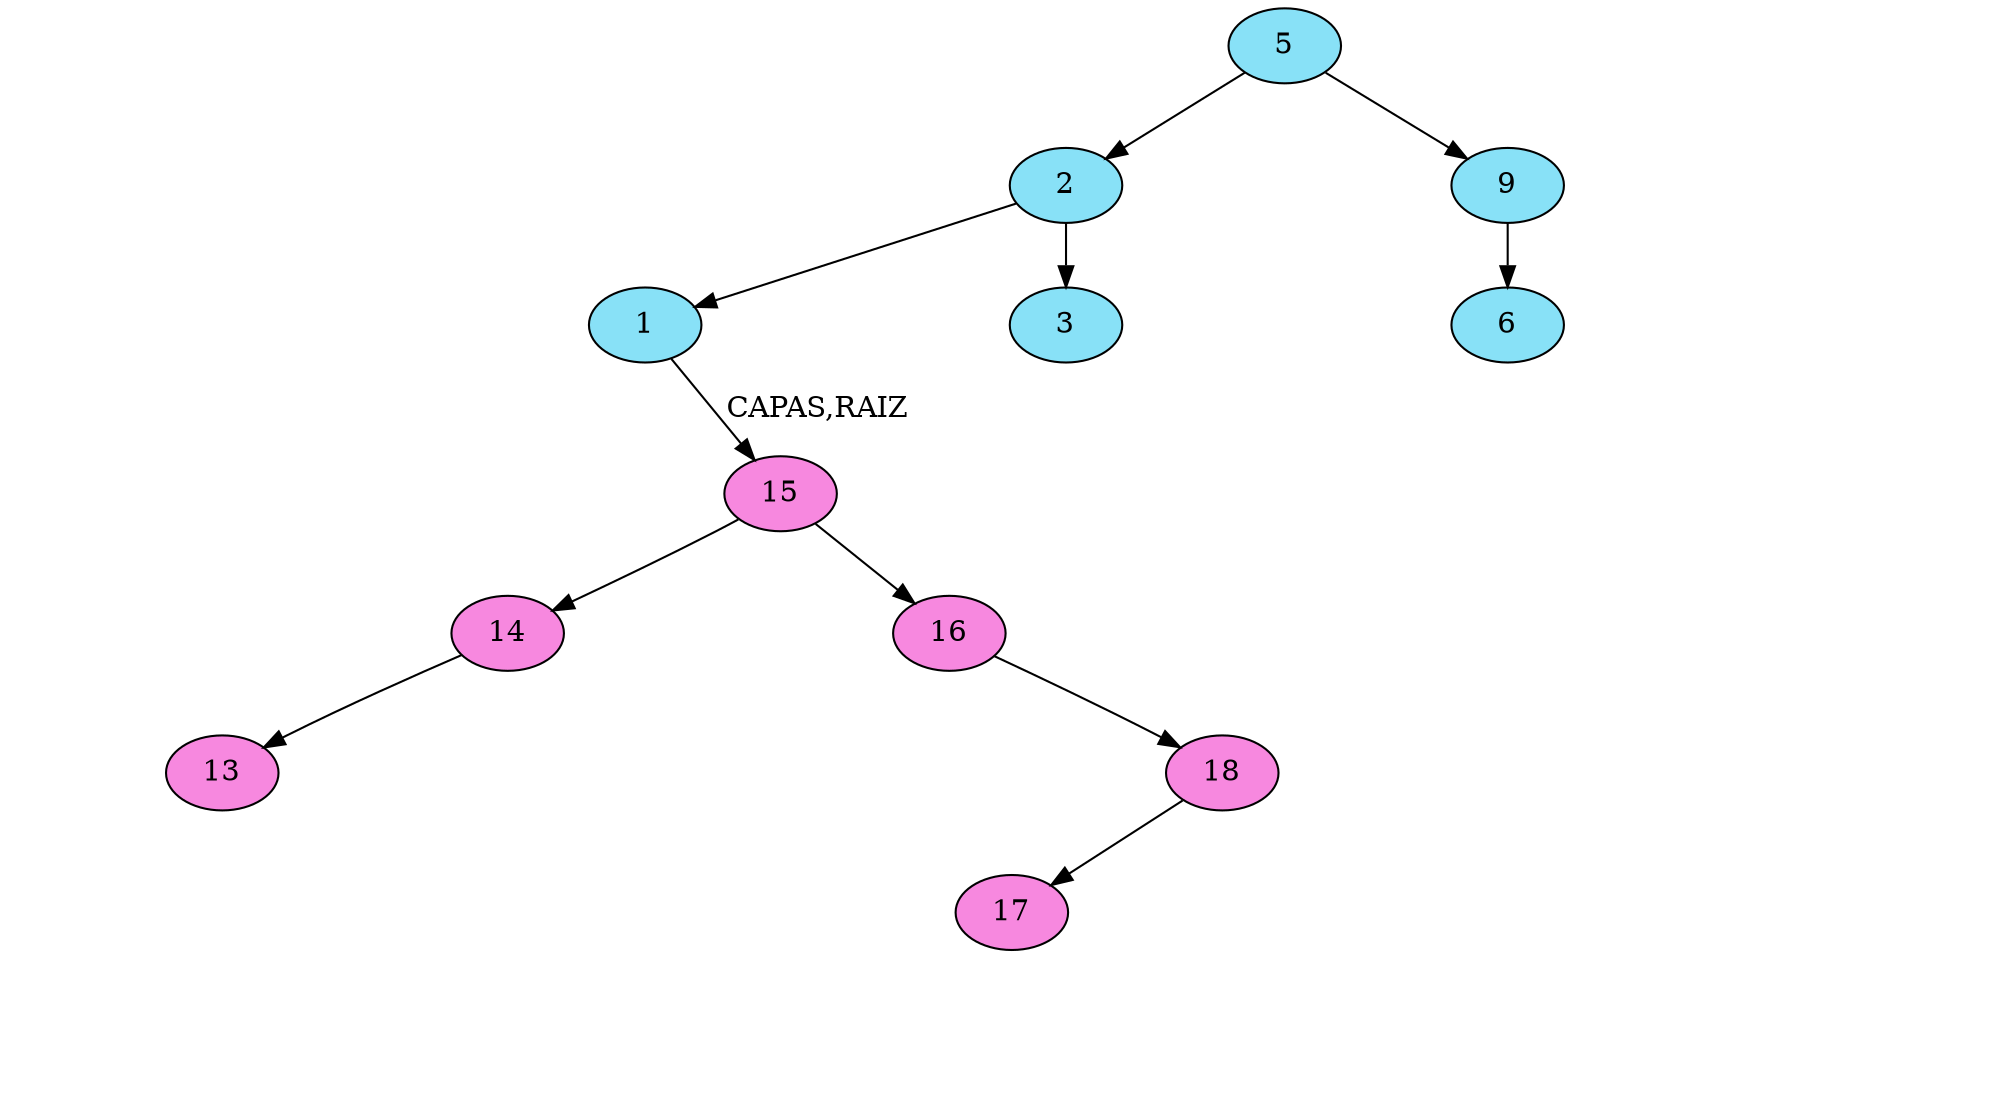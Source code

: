 digraph G {
nodesep=0; 
ranksep=0.4;
node[style = filled fillcolor="#88E1F7"];
	NodoAVL5[ label="5"  ];
	NodoAVL2[ label="2"];
NodoAVL5->NodoAVL2
	NodoAVL2[ label="2"  ];
	NodoAVL1[ label="1"];
NodoAVL2->NodoAVL1
	NodoAVL1[ label="1"  ];
Invisible884800908[style=invis];
NodoAVL1-> Invisible884800908[arrowsize=0 style= invisible] 
Invisible884800908[style=invis];
NodoAVL1-> Invisible884800908[arrowsize=0 style= invisible] 
	NodoAVL3[ label="3" ];
NodoAVL2->NodoAVL3
	NodoAVL3[ label="3"  ];
Invisible1863812873[style=invis];
NodoAVL3-> Invisible1863812873[arrowsize=0 style= invisible] 
Invisible1863812873[style=invis];
NodoAVL3-> Invisible1863812873[arrowsize=0 style= invisible] 
	NodoAVL9[ label="9" ];
NodoAVL5->NodoAVL9
	NodoAVL9[ label="9"  ];
	NodoAVL6[ label="6"];
NodoAVL9->NodoAVL6
	NodoAVL6[ label="6"  ];
Invisible317841678[style=invis];
NodoAVL6-> Invisible317841678[arrowsize=0 style= invisible] 
Invisible317841678[style=invis];
NodoAVL6-> Invisible317841678[arrowsize=0 style= invisible] 
Invisible732245328[style=invis];
NodoAVL9-> Invisible732245328[arrowsize=0 style= invisible] 


node[style = filled fillcolor="#F788DF"];
	NodoABB15[ label="15"  ];
	NodoABB14[ label="14"];
NodoABB15->NodoABB14
	NodoABB14[ label="14"  ];
	NodoABB13[ label="13"];
NodoABB14->NodoABB13
	NodoABB13[ label="13"  ];
Invisible451901689[style=invis];
NodoABB13-> Invisible451901689[arrowsize=0 style= invisible] 
Invisible451901689[style=invis];
NodoABB13-> Invisible451901689[arrowsize=0 style= invisible] 
Invisible1292780209[style=invis];
NodoABB14-> Invisible1292780209[arrowsize=0 style= invisible] 
	NodoABB16[ label="16" ];
NodoABB15->NodoABB16
	NodoABB16[ label="16"  ];
Invisible948603770[style=invis];
NodoABB16-> Invisible948603770[arrowsize=0 style= invisible] 
	NodoABB18[ label="18" ];
NodoABB16->NodoABB18
	NodoABB18[ label="18"  ];
	NodoABB17[ label="17"];
NodoABB18->NodoABB17
	NodoABB17[ label="17"  ];
Invisible342597674[style=invis];
NodoABB17-> Invisible342597674[arrowsize=0 style= invisible] 
Invisible342597674[style=invis];
NodoABB17-> Invisible342597674[arrowsize=0 style= invisible] 
Invisible1965173486[style=invis];
NodoABB18-> Invisible1965173486[arrowsize=0 style= invisible] 
NodoAVL1->NodoABB15[label="CAPAS,RAIZ"]
}